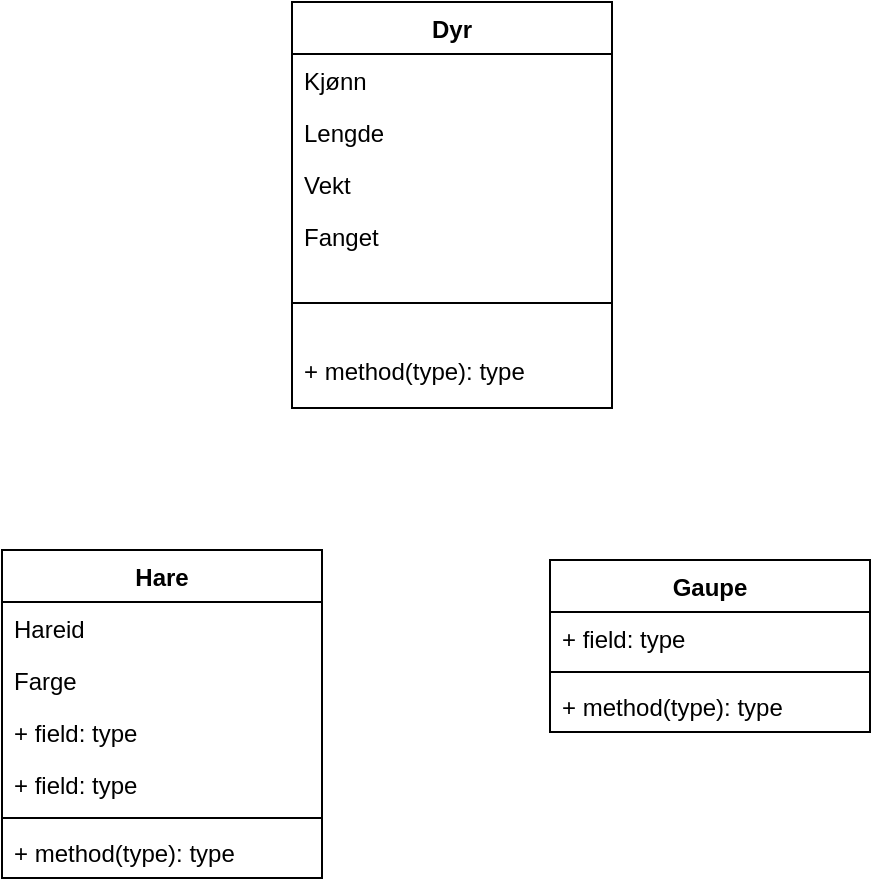 <mxfile version="20.3.0" type="device"><diagram id="C5RBs43oDa-KdzZeNtuy" name="Page-1"><mxGraphModel dx="1102" dy="865" grid="0" gridSize="10" guides="1" tooltips="1" connect="1" arrows="1" fold="1" page="1" pageScale="1" pageWidth="827" pageHeight="1169" math="0" shadow="0"><root><mxCell id="WIyWlLk6GJQsqaUBKTNV-0"/><mxCell id="WIyWlLk6GJQsqaUBKTNV-1" parent="WIyWlLk6GJQsqaUBKTNV-0"/><mxCell id="wbOWE0CiHVjWNtihCBV5-5" value="Dyr" style="swimlane;fontStyle=1;align=center;verticalAlign=top;childLayout=stackLayout;horizontal=1;startSize=26;horizontalStack=0;resizeParent=1;resizeParentMax=0;resizeLast=0;collapsible=1;marginBottom=0;" vertex="1" parent="WIyWlLk6GJQsqaUBKTNV-1"><mxGeometry x="254" y="220" width="160" height="203" as="geometry"/></mxCell><mxCell id="wbOWE0CiHVjWNtihCBV5-6" value="Kjønn" style="text;strokeColor=none;fillColor=none;align=left;verticalAlign=top;spacingLeft=4;spacingRight=4;overflow=hidden;rotatable=0;points=[[0,0.5],[1,0.5]];portConstraint=eastwest;" vertex="1" parent="wbOWE0CiHVjWNtihCBV5-5"><mxGeometry y="26" width="160" height="26" as="geometry"/></mxCell><mxCell id="wbOWE0CiHVjWNtihCBV5-9" value="Lengde" style="text;strokeColor=none;fillColor=none;align=left;verticalAlign=top;spacingLeft=4;spacingRight=4;overflow=hidden;rotatable=0;points=[[0,0.5],[1,0.5]];portConstraint=eastwest;" vertex="1" parent="wbOWE0CiHVjWNtihCBV5-5"><mxGeometry y="52" width="160" height="26" as="geometry"/></mxCell><mxCell id="wbOWE0CiHVjWNtihCBV5-10" value="Vekt" style="text;strokeColor=none;fillColor=none;align=left;verticalAlign=top;spacingLeft=4;spacingRight=4;overflow=hidden;rotatable=0;points=[[0,0.5],[1,0.5]];portConstraint=eastwest;" vertex="1" parent="wbOWE0CiHVjWNtihCBV5-5"><mxGeometry y="78" width="160" height="26" as="geometry"/></mxCell><mxCell id="wbOWE0CiHVjWNtihCBV5-12" value="Fanget" style="text;strokeColor=none;fillColor=none;align=left;verticalAlign=top;spacingLeft=4;spacingRight=4;overflow=hidden;rotatable=0;points=[[0,0.5],[1,0.5]];portConstraint=eastwest;" vertex="1" parent="wbOWE0CiHVjWNtihCBV5-5"><mxGeometry y="104" width="160" height="26" as="geometry"/></mxCell><mxCell id="wbOWE0CiHVjWNtihCBV5-7" value="" style="line;strokeWidth=1;fillColor=none;align=left;verticalAlign=middle;spacingTop=-1;spacingLeft=3;spacingRight=3;rotatable=0;labelPosition=right;points=[];portConstraint=eastwest;strokeColor=inherit;" vertex="1" parent="wbOWE0CiHVjWNtihCBV5-5"><mxGeometry y="130" width="160" height="41" as="geometry"/></mxCell><mxCell id="wbOWE0CiHVjWNtihCBV5-8" value="+ method(type): type" style="text;strokeColor=none;fillColor=none;align=left;verticalAlign=top;spacingLeft=4;spacingRight=4;overflow=hidden;rotatable=0;points=[[0,0.5],[1,0.5]];portConstraint=eastwest;" vertex="1" parent="wbOWE0CiHVjWNtihCBV5-5"><mxGeometry y="171" width="160" height="32" as="geometry"/></mxCell><mxCell id="wbOWE0CiHVjWNtihCBV5-13" value="Hare" style="swimlane;fontStyle=1;align=center;verticalAlign=top;childLayout=stackLayout;horizontal=1;startSize=26;horizontalStack=0;resizeParent=1;resizeParentMax=0;resizeLast=0;collapsible=1;marginBottom=0;" vertex="1" parent="WIyWlLk6GJQsqaUBKTNV-1"><mxGeometry x="109" y="494" width="160" height="164" as="geometry"/></mxCell><mxCell id="wbOWE0CiHVjWNtihCBV5-14" value="Hareid" style="text;strokeColor=none;fillColor=none;align=left;verticalAlign=top;spacingLeft=4;spacingRight=4;overflow=hidden;rotatable=0;points=[[0,0.5],[1,0.5]];portConstraint=eastwest;" vertex="1" parent="wbOWE0CiHVjWNtihCBV5-13"><mxGeometry y="26" width="160" height="26" as="geometry"/></mxCell><mxCell id="wbOWE0CiHVjWNtihCBV5-21" value="Farge" style="text;strokeColor=none;fillColor=none;align=left;verticalAlign=top;spacingLeft=4;spacingRight=4;overflow=hidden;rotatable=0;points=[[0,0.5],[1,0.5]];portConstraint=eastwest;" vertex="1" parent="wbOWE0CiHVjWNtihCBV5-13"><mxGeometry y="52" width="160" height="26" as="geometry"/></mxCell><mxCell id="wbOWE0CiHVjWNtihCBV5-23" value="+ field: type" style="text;strokeColor=none;fillColor=none;align=left;verticalAlign=top;spacingLeft=4;spacingRight=4;overflow=hidden;rotatable=0;points=[[0,0.5],[1,0.5]];portConstraint=eastwest;" vertex="1" parent="wbOWE0CiHVjWNtihCBV5-13"><mxGeometry y="78" width="160" height="26" as="geometry"/></mxCell><mxCell id="wbOWE0CiHVjWNtihCBV5-22" value="+ field: type" style="text;strokeColor=none;fillColor=none;align=left;verticalAlign=top;spacingLeft=4;spacingRight=4;overflow=hidden;rotatable=0;points=[[0,0.5],[1,0.5]];portConstraint=eastwest;" vertex="1" parent="wbOWE0CiHVjWNtihCBV5-13"><mxGeometry y="104" width="160" height="26" as="geometry"/></mxCell><mxCell id="wbOWE0CiHVjWNtihCBV5-15" value="" style="line;strokeWidth=1;fillColor=none;align=left;verticalAlign=middle;spacingTop=-1;spacingLeft=3;spacingRight=3;rotatable=0;labelPosition=right;points=[];portConstraint=eastwest;strokeColor=inherit;" vertex="1" parent="wbOWE0CiHVjWNtihCBV5-13"><mxGeometry y="130" width="160" height="8" as="geometry"/></mxCell><mxCell id="wbOWE0CiHVjWNtihCBV5-16" value="+ method(type): type" style="text;strokeColor=none;fillColor=none;align=left;verticalAlign=top;spacingLeft=4;spacingRight=4;overflow=hidden;rotatable=0;points=[[0,0.5],[1,0.5]];portConstraint=eastwest;" vertex="1" parent="wbOWE0CiHVjWNtihCBV5-13"><mxGeometry y="138" width="160" height="26" as="geometry"/></mxCell><mxCell id="wbOWE0CiHVjWNtihCBV5-17" value="Gaupe" style="swimlane;fontStyle=1;align=center;verticalAlign=top;childLayout=stackLayout;horizontal=1;startSize=26;horizontalStack=0;resizeParent=1;resizeParentMax=0;resizeLast=0;collapsible=1;marginBottom=0;" vertex="1" parent="WIyWlLk6GJQsqaUBKTNV-1"><mxGeometry x="383" y="499" width="160" height="86" as="geometry"/></mxCell><mxCell id="wbOWE0CiHVjWNtihCBV5-18" value="+ field: type" style="text;strokeColor=none;fillColor=none;align=left;verticalAlign=top;spacingLeft=4;spacingRight=4;overflow=hidden;rotatable=0;points=[[0,0.5],[1,0.5]];portConstraint=eastwest;" vertex="1" parent="wbOWE0CiHVjWNtihCBV5-17"><mxGeometry y="26" width="160" height="26" as="geometry"/></mxCell><mxCell id="wbOWE0CiHVjWNtihCBV5-19" value="" style="line;strokeWidth=1;fillColor=none;align=left;verticalAlign=middle;spacingTop=-1;spacingLeft=3;spacingRight=3;rotatable=0;labelPosition=right;points=[];portConstraint=eastwest;strokeColor=inherit;" vertex="1" parent="wbOWE0CiHVjWNtihCBV5-17"><mxGeometry y="52" width="160" height="8" as="geometry"/></mxCell><mxCell id="wbOWE0CiHVjWNtihCBV5-20" value="+ method(type): type" style="text;strokeColor=none;fillColor=none;align=left;verticalAlign=top;spacingLeft=4;spacingRight=4;overflow=hidden;rotatable=0;points=[[0,0.5],[1,0.5]];portConstraint=eastwest;" vertex="1" parent="wbOWE0CiHVjWNtihCBV5-17"><mxGeometry y="60" width="160" height="26" as="geometry"/></mxCell></root></mxGraphModel></diagram></mxfile>